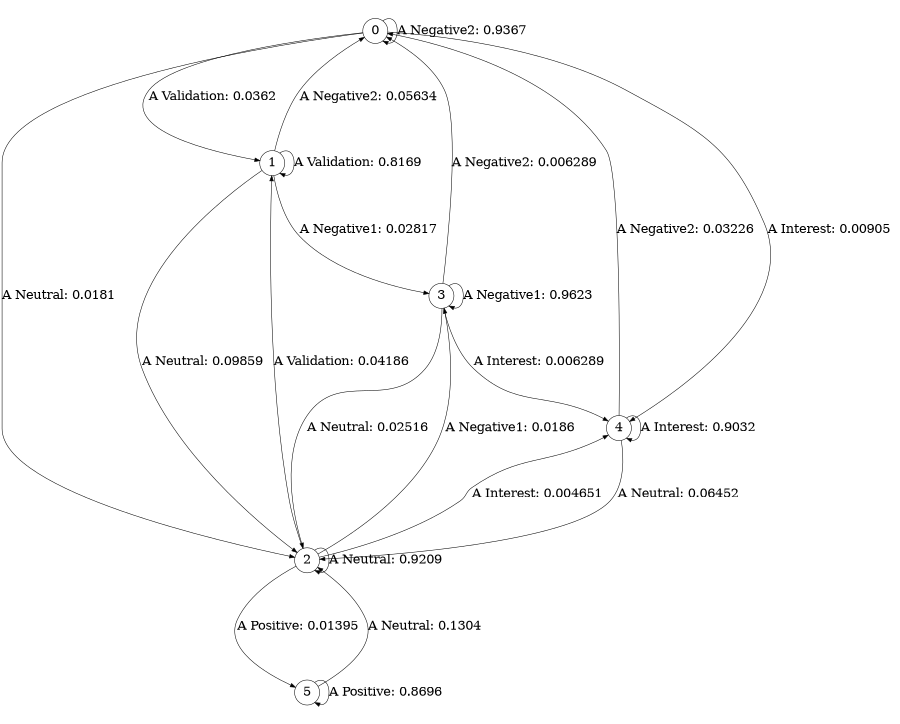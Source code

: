 digraph r3_cssr {
size = "6,8.5";
ratio = "fill";
node [shape = circle];
node [fontsize = 24];
edge [fontsize = 24];
0 -> 0 [label = "A Negative2: 0.9367   "];
0 -> 1 [label = "A Validation: 0.0362   "];
0 -> 2 [label = "A Neutral: 0.0181   "];
0 -> 4 [label = "A Interest: 0.00905  "];
1 -> 0 [label = "A Negative2: 0.05634  "];
1 -> 1 [label = "A Validation: 0.8169   "];
1 -> 2 [label = "A Neutral: 0.09859  "];
1 -> 3 [label = "A Negative1: 0.02817  "];
2 -> 1 [label = "A Validation: 0.04186  "];
2 -> 2 [label = "A Neutral: 0.9209   "];
2 -> 3 [label = "A Negative1: 0.0186   "];
2 -> 4 [label = "A Interest: 0.004651  "];
2 -> 5 [label = "A Positive: 0.01395  "];
3 -> 0 [label = "A Negative2: 0.006289  "];
3 -> 2 [label = "A Neutral: 0.02516  "];
3 -> 3 [label = "A Negative1: 0.9623   "];
3 -> 4 [label = "A Interest: 0.006289  "];
4 -> 0 [label = "A Negative2: 0.03226  "];
4 -> 2 [label = "A Neutral: 0.06452  "];
4 -> 4 [label = "A Interest: 0.9032   "];
5 -> 2 [label = "A Neutral: 0.1304   "];
5 -> 5 [label = "A Positive: 0.8696   "];
} 